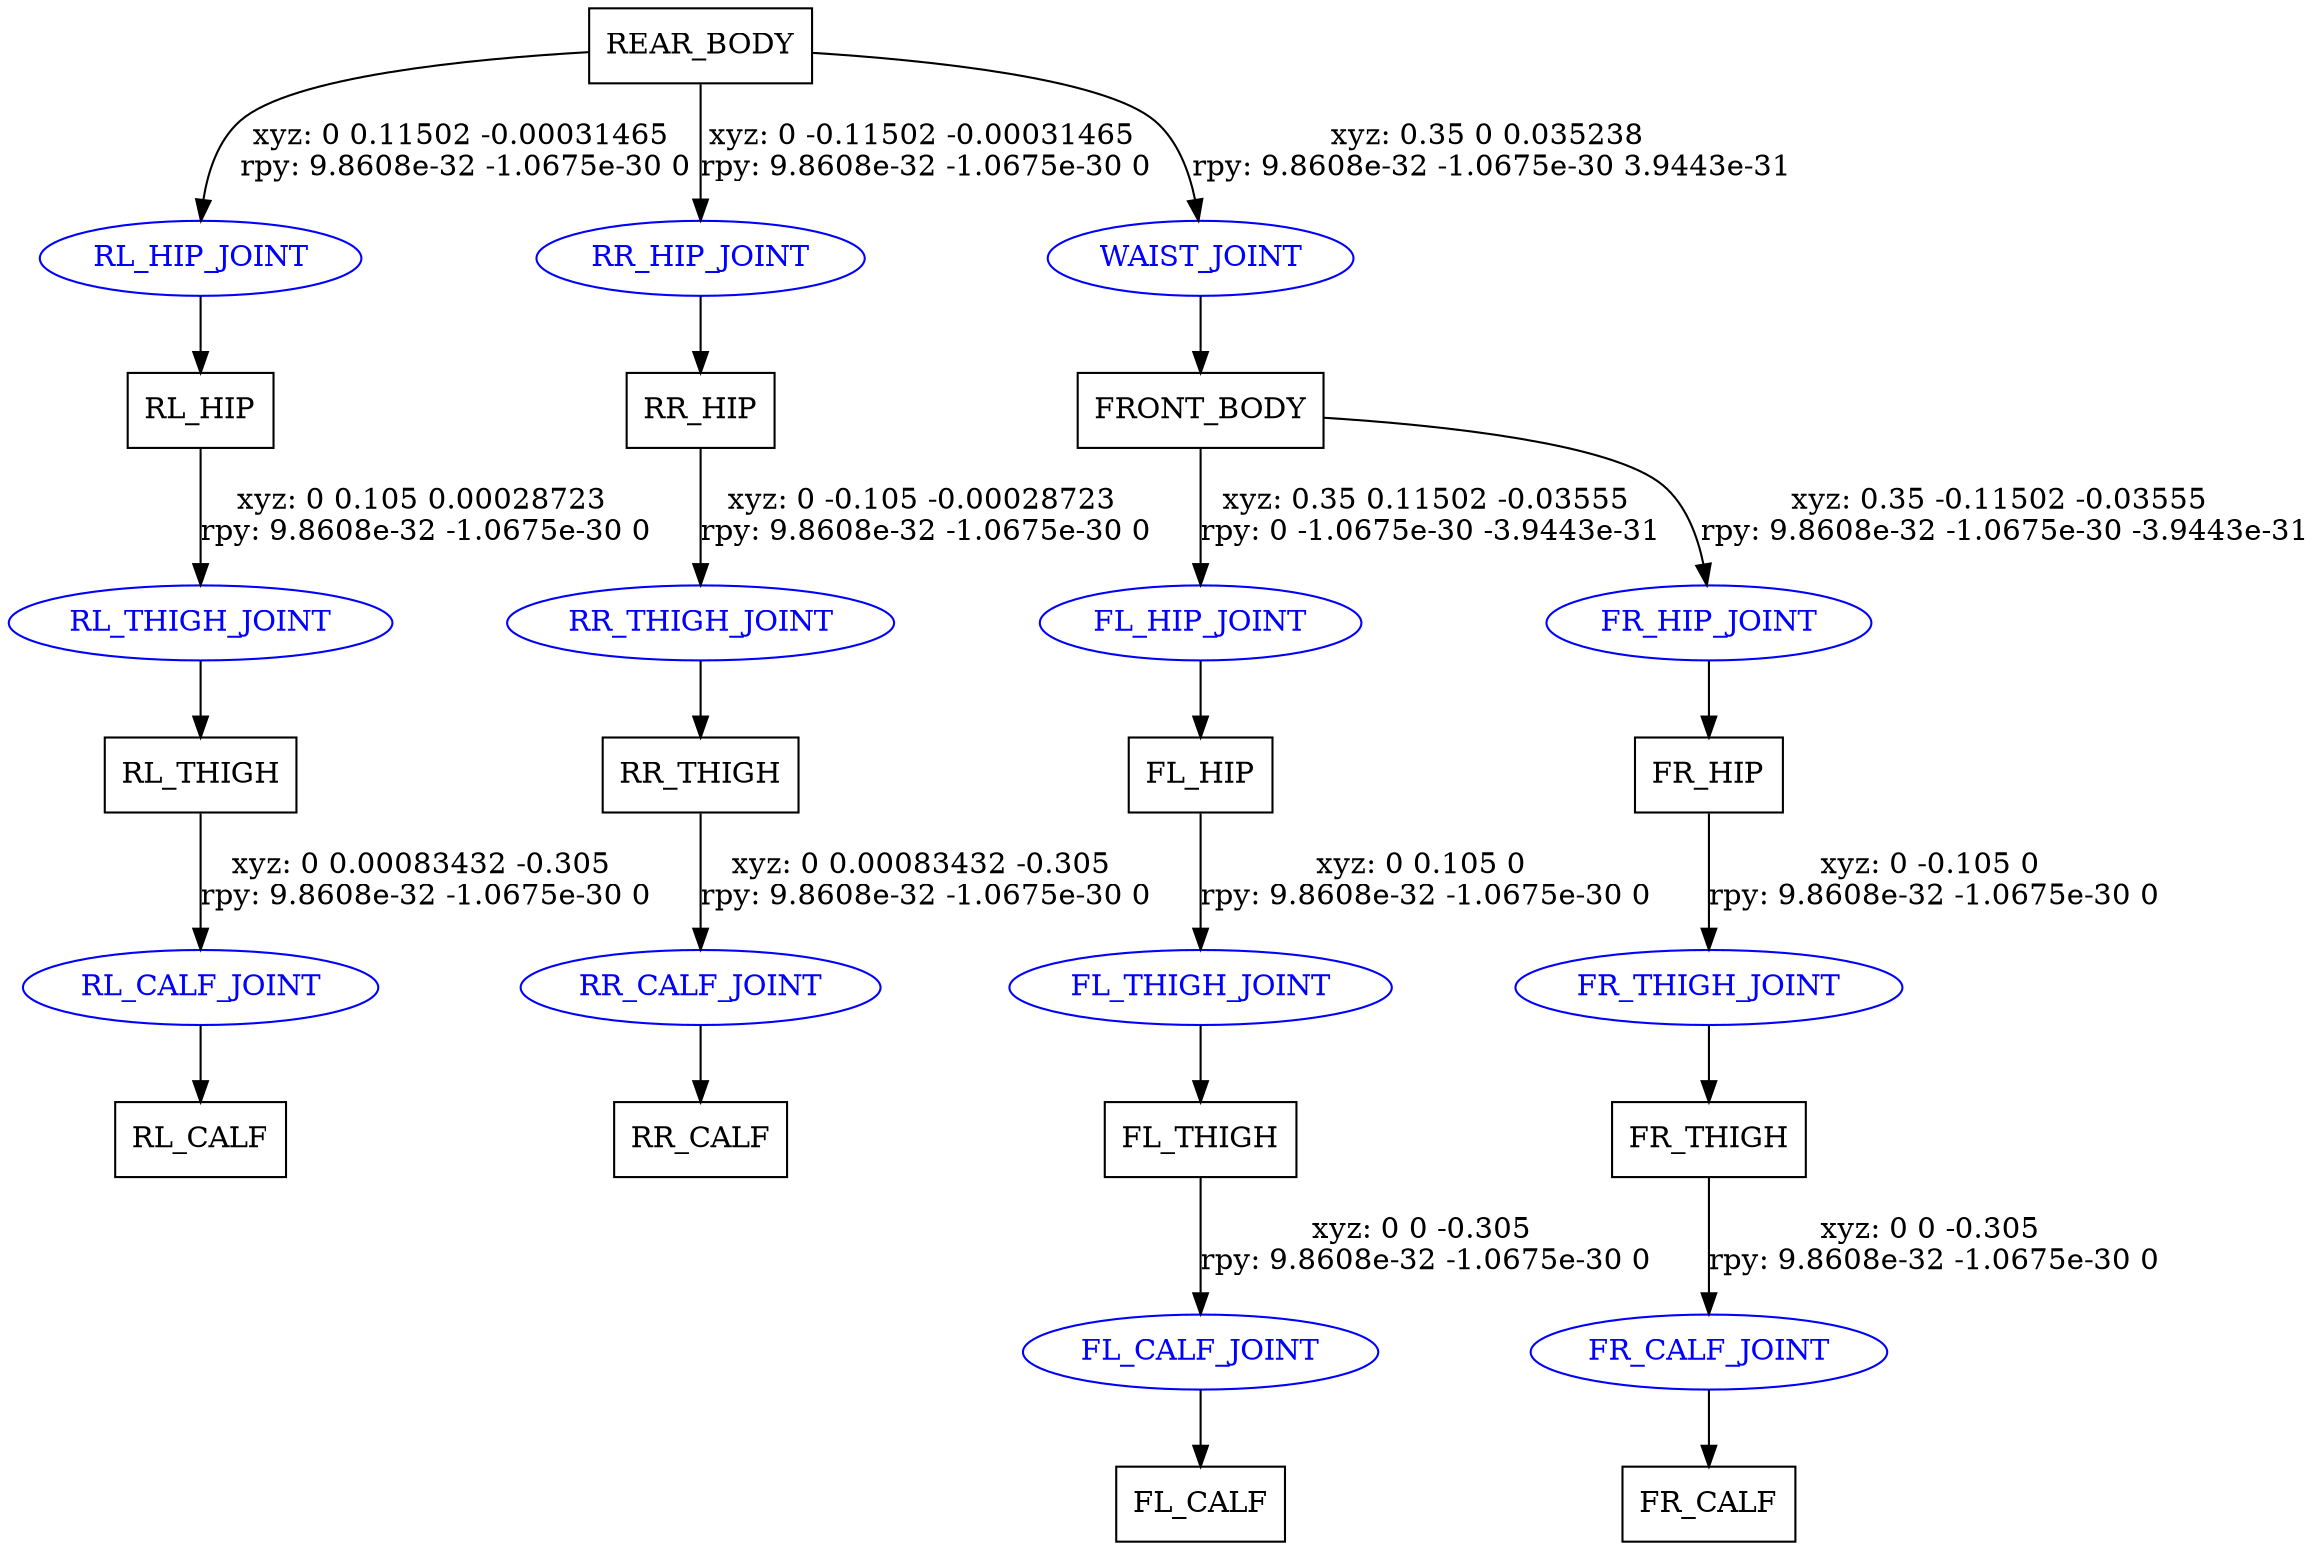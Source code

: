 digraph G {
node [shape=box];
"REAR_BODY" [label="REAR_BODY"];
"RL_HIP" [label="RL_HIP"];
"RL_THIGH" [label="RL_THIGH"];
"RL_CALF" [label="RL_CALF"];
"RR_HIP" [label="RR_HIP"];
"RR_THIGH" [label="RR_THIGH"];
"RR_CALF" [label="RR_CALF"];
"FRONT_BODY" [label="FRONT_BODY"];
"FL_HIP" [label="FL_HIP"];
"FL_THIGH" [label="FL_THIGH"];
"FL_CALF" [label="FL_CALF"];
"FR_HIP" [label="FR_HIP"];
"FR_THIGH" [label="FR_THIGH"];
"FR_CALF" [label="FR_CALF"];
node [shape=ellipse, color=blue, fontcolor=blue];
"REAR_BODY" -> "RL_HIP_JOINT" [label="xyz: 0 0.11502 -0.00031465 \nrpy: 9.8608e-32 -1.0675e-30 0"]
"RL_HIP_JOINT" -> "RL_HIP"
"RL_HIP" -> "RL_THIGH_JOINT" [label="xyz: 0 0.105 0.00028723 \nrpy: 9.8608e-32 -1.0675e-30 0"]
"RL_THIGH_JOINT" -> "RL_THIGH"
"RL_THIGH" -> "RL_CALF_JOINT" [label="xyz: 0 0.00083432 -0.305 \nrpy: 9.8608e-32 -1.0675e-30 0"]
"RL_CALF_JOINT" -> "RL_CALF"
"REAR_BODY" -> "RR_HIP_JOINT" [label="xyz: 0 -0.11502 -0.00031465 \nrpy: 9.8608e-32 -1.0675e-30 0"]
"RR_HIP_JOINT" -> "RR_HIP"
"RR_HIP" -> "RR_THIGH_JOINT" [label="xyz: 0 -0.105 -0.00028723 \nrpy: 9.8608e-32 -1.0675e-30 0"]
"RR_THIGH_JOINT" -> "RR_THIGH"
"RR_THIGH" -> "RR_CALF_JOINT" [label="xyz: 0 0.00083432 -0.305 \nrpy: 9.8608e-32 -1.0675e-30 0"]
"RR_CALF_JOINT" -> "RR_CALF"
"REAR_BODY" -> "WAIST_JOINT" [label="xyz: 0.35 0 0.035238 \nrpy: 9.8608e-32 -1.0675e-30 3.9443e-31"]
"WAIST_JOINT" -> "FRONT_BODY"
"FRONT_BODY" -> "FL_HIP_JOINT" [label="xyz: 0.35 0.11502 -0.03555 \nrpy: 0 -1.0675e-30 -3.9443e-31"]
"FL_HIP_JOINT" -> "FL_HIP"
"FL_HIP" -> "FL_THIGH_JOINT" [label="xyz: 0 0.105 0 \nrpy: 9.8608e-32 -1.0675e-30 0"]
"FL_THIGH_JOINT" -> "FL_THIGH"
"FL_THIGH" -> "FL_CALF_JOINT" [label="xyz: 0 0 -0.305 \nrpy: 9.8608e-32 -1.0675e-30 0"]
"FL_CALF_JOINT" -> "FL_CALF"
"FRONT_BODY" -> "FR_HIP_JOINT" [label="xyz: 0.35 -0.11502 -0.03555 \nrpy: 9.8608e-32 -1.0675e-30 -3.9443e-31"]
"FR_HIP_JOINT" -> "FR_HIP"
"FR_HIP" -> "FR_THIGH_JOINT" [label="xyz: 0 -0.105 0 \nrpy: 9.8608e-32 -1.0675e-30 0"]
"FR_THIGH_JOINT" -> "FR_THIGH"
"FR_THIGH" -> "FR_CALF_JOINT" [label="xyz: 0 0 -0.305 \nrpy: 9.8608e-32 -1.0675e-30 0"]
"FR_CALF_JOINT" -> "FR_CALF"
}
